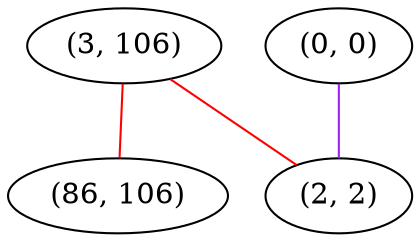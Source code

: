 graph "" {
"(3, 106)";
"(86, 106)";
"(0, 0)";
"(2, 2)";
"(3, 106)" -- "(86, 106)"  [color=red, key=0, weight=1];
"(3, 106)" -- "(2, 2)"  [color=red, key=0, weight=1];
"(0, 0)" -- "(2, 2)"  [color=purple, key=0, weight=4];
}
